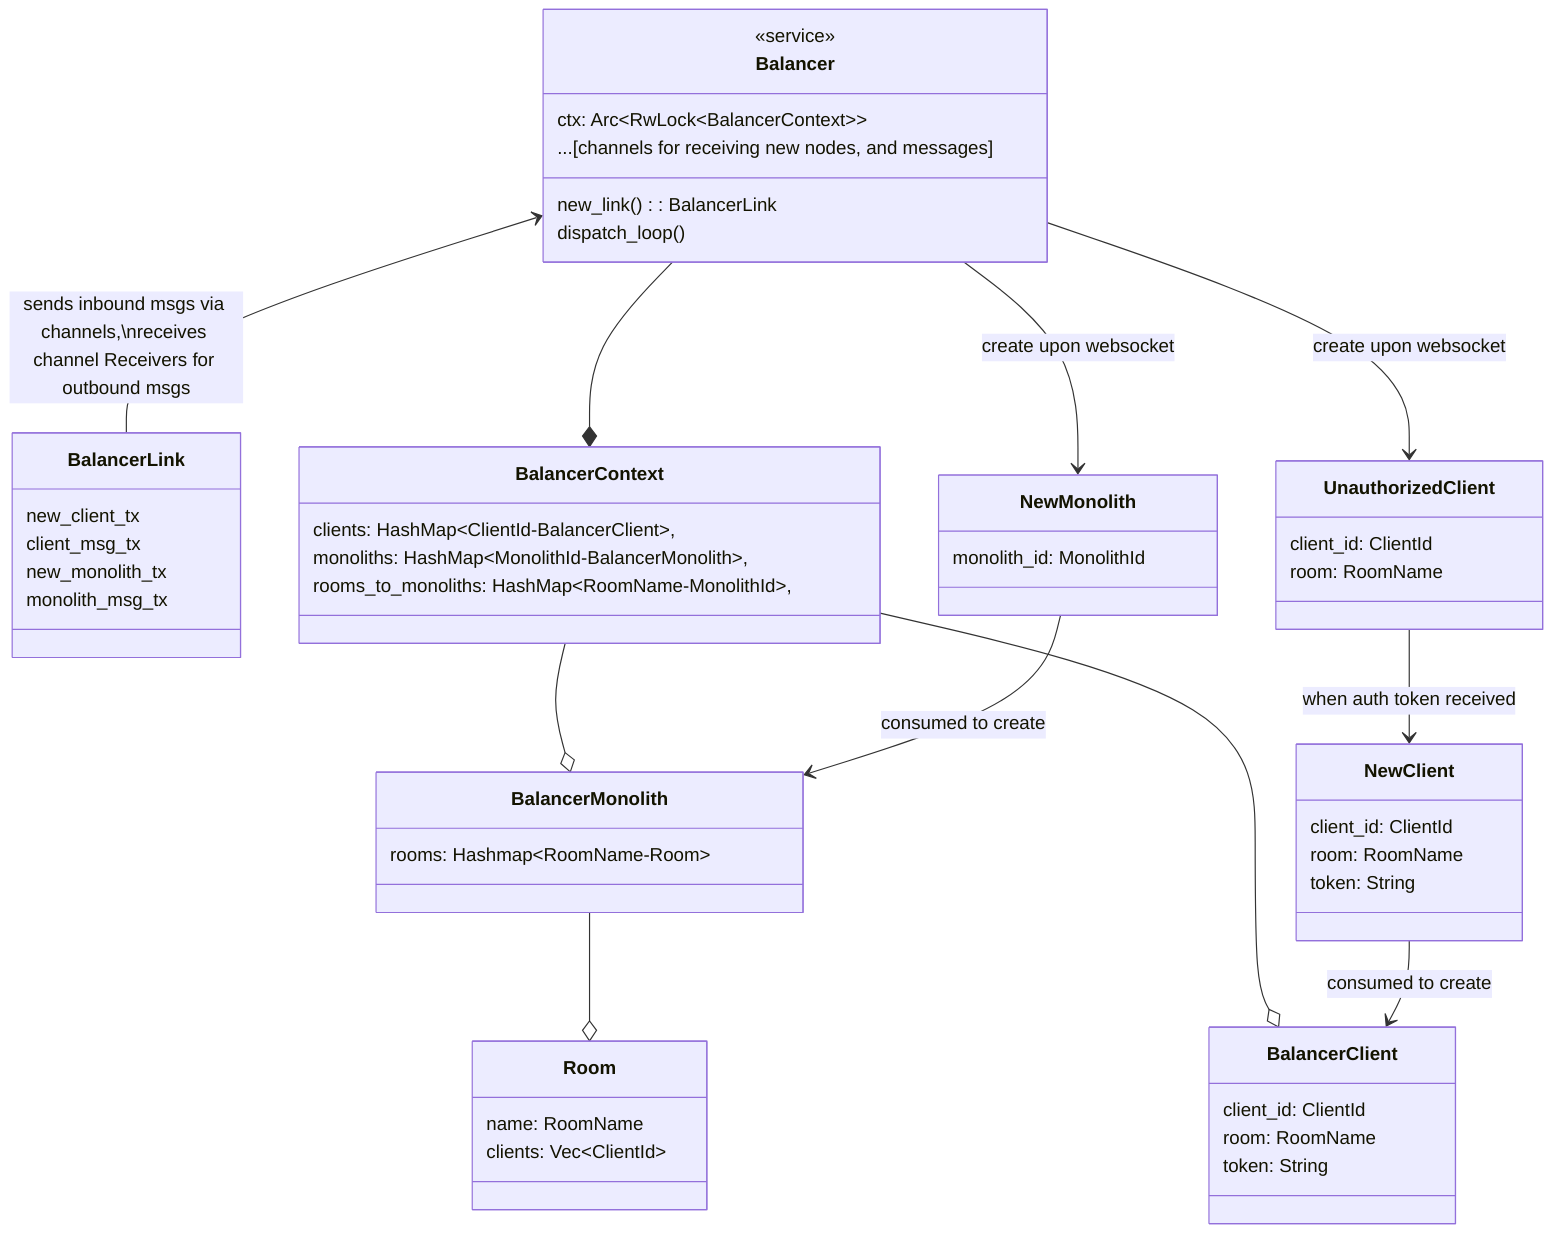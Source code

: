 classDiagram
    class Balancer {
        <<service>>
        ctx: Arc~RwLock~BalancerContext~~
        ...[channels for receiving new nodes, and messages]

        new_link(): BalancerLink
        dispatch_loop()
    }

    class BalancerLink {
        new_client_tx
        client_msg_tx
        new_monolith_tx
        monolith_msg_tx
    }

    class BalancerContext {
        clients: HashMap~ClientId-BalancerClient~,
        monoliths: HashMap~MonolithId-BalancerMonolith~,
        rooms_to_monoliths: HashMap~RoomName-MonolithId~,
    }

    Balancer --* BalancerContext



    Balancer <-- BalancerLink : sends inbound msgs via channels,\nreceives channel Receivers for outbound msgs

    class NewMonolith {
        monolith_id: MonolithId
    }

    class BalancerMonolith {
        rooms: Hashmap~RoomName-Room~
    }

    class Room {
        name: RoomName
        clients: Vec~ClientId~
    }

    BalancerMonolith --o Room

    class BalancerClient {
        client_id: ClientId
        room: RoomName
        token: String
    }

    BalancerContext --o BalancerMonolith
    BalancerContext --o BalancerClient

    class UnauthorizedClient {
        client_id: ClientId
        room: RoomName
    }
    class NewClient {
        client_id: ClientId
        room: RoomName
        token: String
    }

    NewMonolith --> BalancerMonolith : consumed to create
    UnauthorizedClient --> NewClient : when auth token received
    NewClient --> BalancerClient : consumed to create

    Balancer --> UnauthorizedClient : create upon websocket
    Balancer --> NewMonolith : create upon websocket